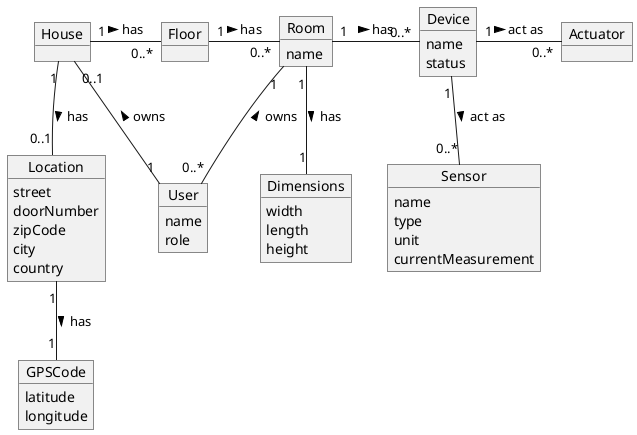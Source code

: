 @startuml
'https://plantuml.com/object-diagram

object User {
name
role
}

object GPSCode {
latitude
longitude
}

object Location {
street
doorNumber
zipCode
city
country
}

object House {
}

object Floor {
}

object Room {
name
}

object Dimensions {
width
length
height
}

object Device {
name
status
}

object Sensor {
name
type
unit
currentMeasurement
}

object Actuator {
}

House "1" - "0..*" Floor : has >
House "1" -- "0..1" Location : has >
Location "1" -- "1" GPSCode : has >
Floor "1" - "0..*" Room : has >
User "1" -- "0..1" House : owns >
Room "1" -- "0..*" User : owns <
Room "1" -- "1" Dimensions : has >
Room "1" - "0..*" Device : has >
Device "1" -- "0..*" Sensor : act as >
Device "1" - "0..*" Actuator : act as >

@enduml
